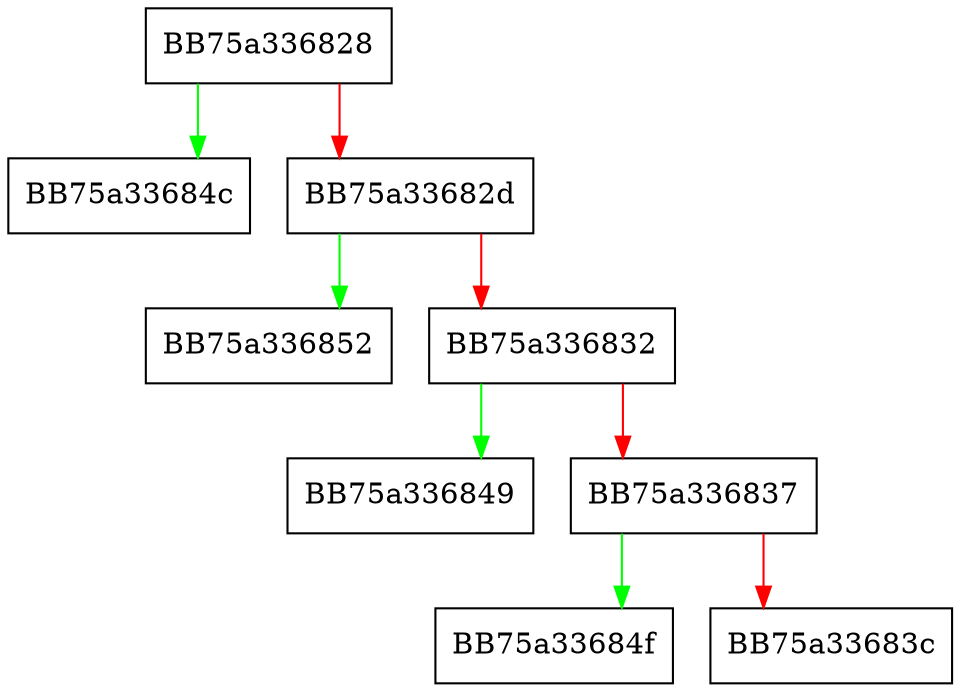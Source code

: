 digraph get_stflags_fromtype {
  node [shape="box"];
  graph [splines=ortho];
  BB75a336828 -> BB75a33684c [color="green"];
  BB75a336828 -> BB75a33682d [color="red"];
  BB75a33682d -> BB75a336852 [color="green"];
  BB75a33682d -> BB75a336832 [color="red"];
  BB75a336832 -> BB75a336849 [color="green"];
  BB75a336832 -> BB75a336837 [color="red"];
  BB75a336837 -> BB75a33684f [color="green"];
  BB75a336837 -> BB75a33683c [color="red"];
}